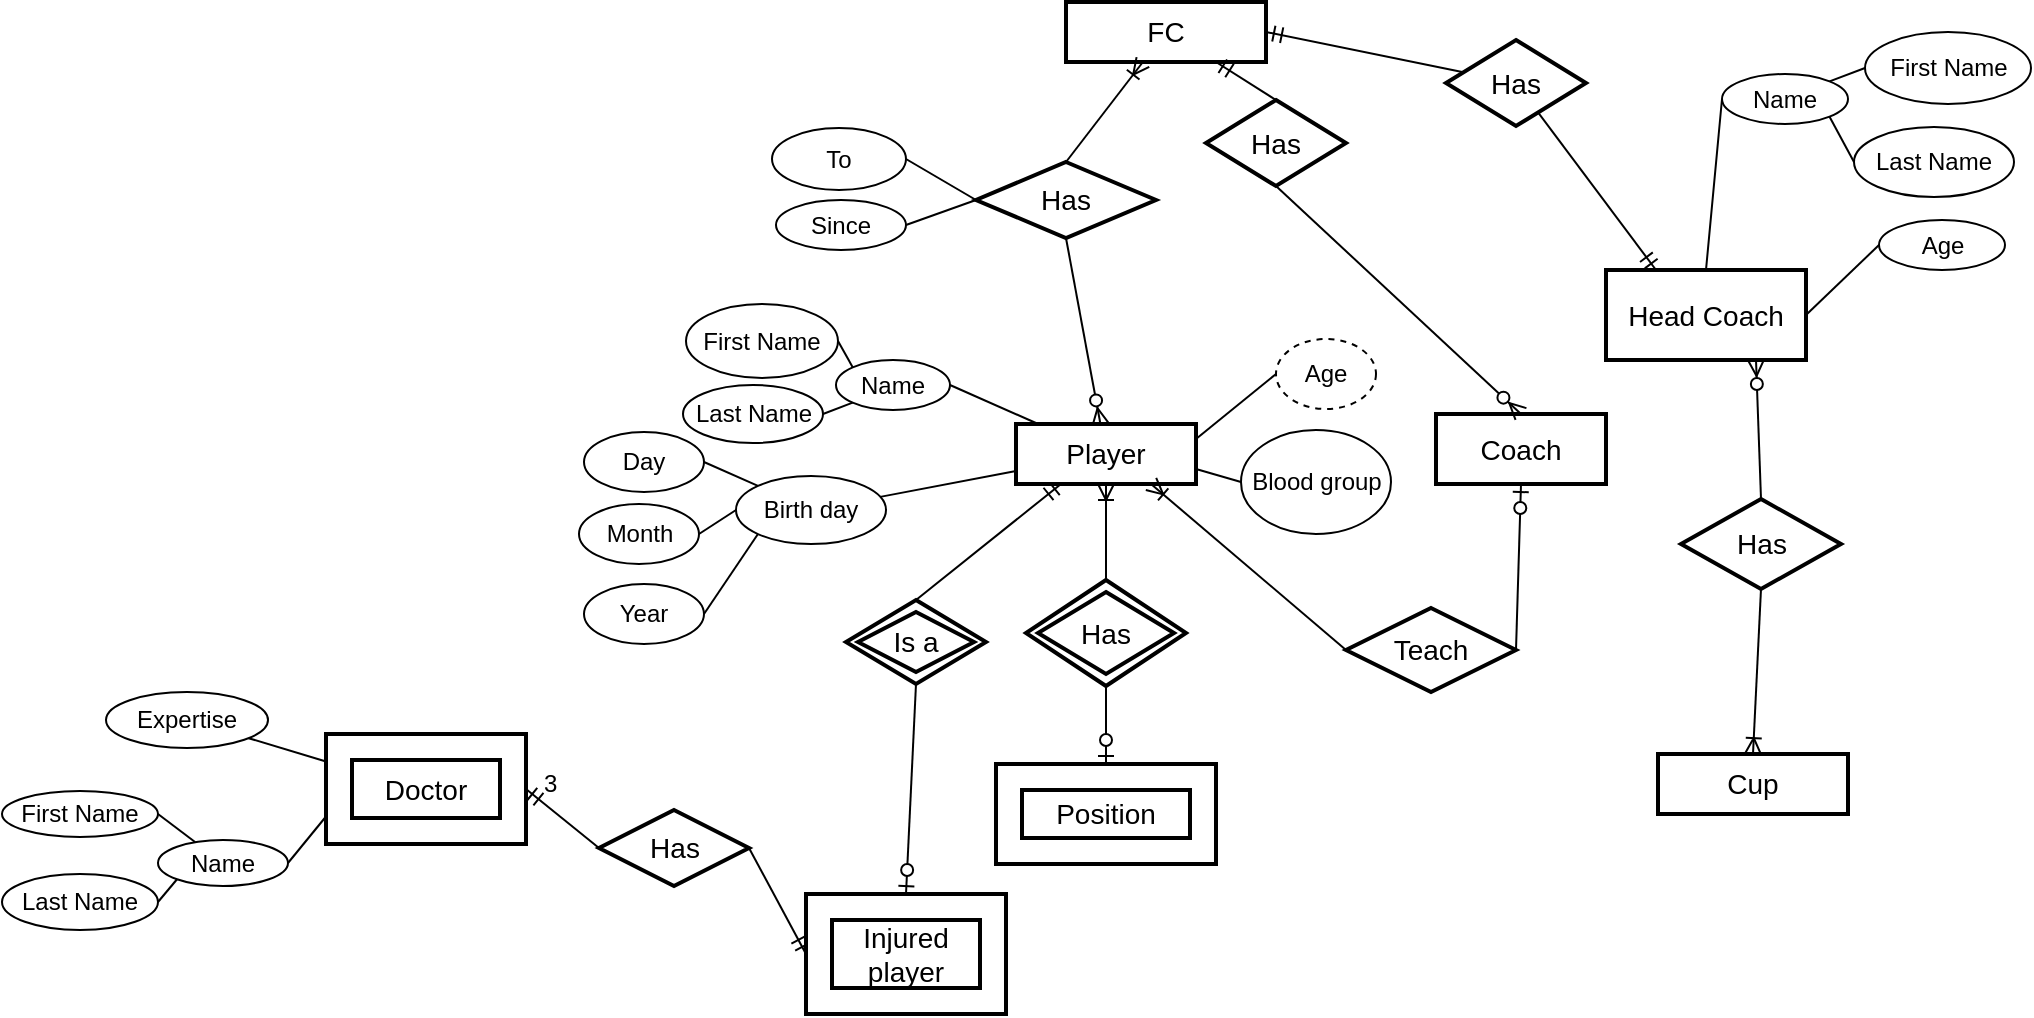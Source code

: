 <mxfile version="10.4.8" type="github"><diagram name="Page-1" id="e56a1550-8fbb-45ad-956c-1786394a9013"><mxGraphModel dx="2110" dy="533" grid="1" gridSize="10" guides="1" tooltips="1" connect="1" arrows="1" fold="1" page="1" pageScale="1" pageWidth="1100" pageHeight="850" background="#ffffff" math="0" shadow="0"><root><mxCell id="0"/><mxCell id="1" parent="0"/><mxCell id="apq4QGrBXz5iYKbzIYqq-2" value="FC" style="strokeWidth=2;whiteSpace=wrap;html=1;align=center;fontSize=14;" parent="1" vertex="1"><mxGeometry x="460" y="89" width="100" height="30" as="geometry"/></mxCell><mxCell id="apq4QGrBXz5iYKbzIYqq-28" style="rounded=0;orthogonalLoop=1;jettySize=auto;html=1;entryX=1;entryY=0.5;entryDx=0;entryDy=0;endArrow=none;endFill=0;" parent="1" source="apq4QGrBXz5iYKbzIYqq-3" target="RYt1uZxcFI_-BedDhEhb-3" edge="1"><mxGeometry relative="1" as="geometry"><mxPoint x="575" y="315" as="targetPoint"/></mxGeometry></mxCell><mxCell id="apq4QGrBXz5iYKbzIYqq-36" style="rounded=0;orthogonalLoop=1;jettySize=auto;html=1;endArrow=none;endFill=0;" parent="1" source="apq4QGrBXz5iYKbzIYqq-3" target="RYt1uZxcFI_-BedDhEhb-1" edge="1"><mxGeometry relative="1" as="geometry"><mxPoint x="330" y="350" as="targetPoint"/></mxGeometry></mxCell><mxCell id="apq4QGrBXz5iYKbzIYqq-57" style="rounded=0;orthogonalLoop=1;jettySize=auto;html=1;exitX=1;exitY=0.75;exitDx=0;exitDy=0;entryX=0;entryY=0.5;entryDx=0;entryDy=0;endArrow=none;endFill=0;" parent="1" source="apq4QGrBXz5iYKbzIYqq-3" target="apq4QGrBXz5iYKbzIYqq-29" edge="1"><mxGeometry relative="1" as="geometry"/></mxCell><mxCell id="apq4QGrBXz5iYKbzIYqq-58" style="rounded=0;orthogonalLoop=1;jettySize=auto;html=1;exitX=1;exitY=0.25;exitDx=0;exitDy=0;entryX=0;entryY=0.5;entryDx=0;entryDy=0;endArrow=none;endFill=0;" parent="1" source="apq4QGrBXz5iYKbzIYqq-3" target="apq4QGrBXz5iYKbzIYqq-32" edge="1"><mxGeometry relative="1" as="geometry"/></mxCell><mxCell id="apq4QGrBXz5iYKbzIYqq-3" value="Player&lt;br&gt;" style="strokeWidth=2;whiteSpace=wrap;html=1;align=center;fontSize=14;" parent="1" vertex="1"><mxGeometry x="435" y="300" width="90" height="30" as="geometry"/></mxCell><mxCell id="apq4QGrBXz5iYKbzIYqq-10" style="rounded=0;orthogonalLoop=1;jettySize=auto;html=1;endArrow=ERzeroToMany;endFill=1;exitX=0.5;exitY=1;exitDx=0;exitDy=0;" parent="1" source="apq4QGrBXz5iYKbzIYqq-6" target="apq4QGrBXz5iYKbzIYqq-3" edge="1"><mxGeometry relative="1" as="geometry"/></mxCell><mxCell id="apq4QGrBXz5iYKbzIYqq-11" style="rounded=0;orthogonalLoop=1;jettySize=auto;html=1;endArrow=ERoneToMany;endFill=0;exitX=0.5;exitY=0;exitDx=0;exitDy=0;" parent="1" source="apq4QGrBXz5iYKbzIYqq-6" target="apq4QGrBXz5iYKbzIYqq-2" edge="1"><mxGeometry relative="1" as="geometry"/></mxCell><mxCell id="BGSauwcj2o7iFnSYqg16-22" style="rounded=0;orthogonalLoop=1;jettySize=auto;html=1;exitX=0;exitY=0.5;exitDx=0;exitDy=0;endArrow=none;endFill=0;entryX=1;entryY=0.5;entryDx=0;entryDy=0;" parent="1" source="apq4QGrBXz5iYKbzIYqq-6" target="BGSauwcj2o7iFnSYqg16-19" edge="1"><mxGeometry relative="1" as="geometry"><mxPoint x="320" y="128" as="targetPoint"/></mxGeometry></mxCell><mxCell id="BGSauwcj2o7iFnSYqg16-23" style="rounded=0;orthogonalLoop=1;jettySize=auto;html=1;exitX=0;exitY=0.5;exitDx=0;exitDy=0;entryX=1;entryY=0.5;entryDx=0;entryDy=0;endArrow=none;endFill=0;" parent="1" source="apq4QGrBXz5iYKbzIYqq-6" target="BGSauwcj2o7iFnSYqg16-18" edge="1"><mxGeometry relative="1" as="geometry"/></mxCell><mxCell id="apq4QGrBXz5iYKbzIYqq-6" value="Has" style="shape=rhombus;strokeWidth=2;fontSize=17;perimeter=rhombusPerimeter;whiteSpace=wrap;html=1;align=center;fontSize=14;" parent="1" vertex="1"><mxGeometry x="415" y="169" width="90" height="38" as="geometry"/></mxCell><mxCell id="apq4QGrBXz5iYKbzIYqq-14" style="edgeStyle=orthogonalEdgeStyle;rounded=0;orthogonalLoop=1;jettySize=auto;html=1;entryX=0.5;entryY=1;entryDx=0;entryDy=0;exitX=0.5;exitY=0;exitDx=0;exitDy=0;endArrow=ERoneToMany;endFill=0;" parent="1" source="BGSauwcj2o7iFnSYqg16-17" target="apq4QGrBXz5iYKbzIYqq-3" edge="1"><mxGeometry relative="1" as="geometry"><mxPoint x="480" y="375" as="sourcePoint"/></mxGeometry></mxCell><mxCell id="apq4QGrBXz5iYKbzIYqq-15" style="rounded=0;orthogonalLoop=1;jettySize=auto;html=1;entryX=0.5;entryY=0;entryDx=0;entryDy=0;exitX=0.5;exitY=1;exitDx=0;exitDy=0;endArrow=ERzeroToOne;endFill=1;" parent="1" source="BGSauwcj2o7iFnSYqg16-17" target="znLBN34gIB1OzBkTnInc-1" edge="1"><mxGeometry relative="1" as="geometry"><mxPoint x="480" y="440" as="sourcePoint"/><mxPoint x="475" y="487" as="targetPoint"/></mxGeometry></mxCell><mxCell id="apq4QGrBXz5iYKbzIYqq-26" style="rounded=0;orthogonalLoop=1;jettySize=auto;html=1;exitX=0;exitY=1;exitDx=0;exitDy=0;entryX=1;entryY=0.5;entryDx=0;entryDy=0;endArrow=none;endFill=0;" parent="1" source="RYt1uZxcFI_-BedDhEhb-3" target="apq4QGrBXz5iYKbzIYqq-20" edge="1"><mxGeometry relative="1" as="geometry"><mxPoint x="462.5" y="335.5" as="sourcePoint"/></mxGeometry></mxCell><mxCell id="apq4QGrBXz5iYKbzIYqq-71" style="rounded=0;orthogonalLoop=1;jettySize=auto;html=1;exitX=0;exitY=0;exitDx=0;exitDy=0;entryX=1;entryY=0.5;entryDx=0;entryDy=0;endArrow=none;endFill=0;" parent="1" source="RYt1uZxcFI_-BedDhEhb-3" target="apq4QGrBXz5iYKbzIYqq-18" edge="1"><mxGeometry relative="1" as="geometry"><mxPoint x="417.5" y="300.5" as="sourcePoint"/></mxGeometry></mxCell><mxCell id="apq4QGrBXz5iYKbzIYqq-18" value="First Name&lt;br&gt;" style="ellipse;whiteSpace=wrap;html=1;" parent="1" vertex="1"><mxGeometry x="270" y="240" width="76" height="37" as="geometry"/></mxCell><mxCell id="apq4QGrBXz5iYKbzIYqq-20" value="Last Name" style="ellipse;whiteSpace=wrap;html=1;" parent="1" vertex="1"><mxGeometry x="268.5" y="280.5" width="70" height="29" as="geometry"/></mxCell><mxCell id="apq4QGrBXz5iYKbzIYqq-29" value="Blood group" style="ellipse;whiteSpace=wrap;html=1;" parent="1" vertex="1"><mxGeometry x="547.5" y="303" width="75" height="52" as="geometry"/></mxCell><mxCell id="apq4QGrBXz5iYKbzIYqq-32" value="Age" style="ellipse;whiteSpace=wrap;html=1;dashed=1;" parent="1" vertex="1"><mxGeometry x="565" y="257.5" width="50" height="35" as="geometry"/></mxCell><mxCell id="apq4QGrBXz5iYKbzIYqq-41" style="rounded=0;orthogonalLoop=1;jettySize=auto;html=1;entryX=1;entryY=0.5;entryDx=0;entryDy=0;exitX=0;exitY=0.5;exitDx=0;exitDy=0;endArrow=none;endFill=0;" parent="1" source="RYt1uZxcFI_-BedDhEhb-1" target="apq4QGrBXz5iYKbzIYqq-38" edge="1"><mxGeometry relative="1" as="geometry"><mxPoint x="275" y="350" as="sourcePoint"/></mxGeometry></mxCell><mxCell id="apq4QGrBXz5iYKbzIYqq-59" style="rounded=0;orthogonalLoop=1;jettySize=auto;html=1;exitX=0;exitY=1;exitDx=0;exitDy=0;entryX=1;entryY=0.5;entryDx=0;entryDy=0;endArrow=none;endFill=0;" parent="1" source="RYt1uZxcFI_-BedDhEhb-1" target="apq4QGrBXz5iYKbzIYqq-39" edge="1"><mxGeometry relative="1" as="geometry"><mxPoint x="291" y="375" as="sourcePoint"/></mxGeometry></mxCell><mxCell id="apq4QGrBXz5iYKbzIYqq-60" style="rounded=0;orthogonalLoop=1;jettySize=auto;html=1;exitX=0;exitY=0;exitDx=0;exitDy=0;entryX=1;entryY=0.5;entryDx=0;entryDy=0;endArrow=none;endFill=0;" parent="1" source="RYt1uZxcFI_-BedDhEhb-1" target="apq4QGrBXz5iYKbzIYqq-37" edge="1"><mxGeometry relative="1" as="geometry"><mxPoint x="291" y="325" as="sourcePoint"/></mxGeometry></mxCell><mxCell id="apq4QGrBXz5iYKbzIYqq-37" value="Day" style="ellipse;whiteSpace=wrap;html=1;" parent="1" vertex="1"><mxGeometry x="219" y="304" width="60" height="30" as="geometry"/></mxCell><mxCell id="apq4QGrBXz5iYKbzIYqq-38" value="Month" style="ellipse;whiteSpace=wrap;html=1;" parent="1" vertex="1"><mxGeometry x="216.5" y="340" width="60" height="30" as="geometry"/></mxCell><mxCell id="apq4QGrBXz5iYKbzIYqq-39" value="Year" style="ellipse;whiteSpace=wrap;html=1;" parent="1" vertex="1"><mxGeometry x="219" y="380" width="60" height="30" as="geometry"/></mxCell><mxCell id="apq4QGrBXz5iYKbzIYqq-52" style="rounded=0;orthogonalLoop=1;jettySize=auto;html=1;entryX=0;entryY=0.5;entryDx=0;entryDy=0;endArrow=none;endFill=0;exitX=0.5;exitY=0;exitDx=0;exitDy=0;" parent="1" source="apq4QGrBXz5iYKbzIYqq-43" target="RYt1uZxcFI_-BedDhEhb-12" edge="1"><mxGeometry relative="1" as="geometry"><mxPoint x="998" y="210" as="targetPoint"/></mxGeometry></mxCell><mxCell id="apq4QGrBXz5iYKbzIYqq-43" value="Head Coach" style="strokeWidth=2;whiteSpace=wrap;html=1;align=center;fontSize=14;" parent="1" vertex="1"><mxGeometry x="730" y="223" width="100" height="45" as="geometry"/></mxCell><mxCell id="apq4QGrBXz5iYKbzIYqq-45" style="rounded=0;orthogonalLoop=1;jettySize=auto;html=1;entryX=0.25;entryY=0;entryDx=0;entryDy=0;endArrow=ERmandOne;endFill=0;" parent="1" source="apq4QGrBXz5iYKbzIYqq-44" target="apq4QGrBXz5iYKbzIYqq-43" edge="1"><mxGeometry relative="1" as="geometry"/></mxCell><mxCell id="apq4QGrBXz5iYKbzIYqq-46" style="rounded=0;orthogonalLoop=1;jettySize=auto;html=1;entryX=1;entryY=0.5;entryDx=0;entryDy=0;endArrow=ERmandOne;endFill=0;" parent="1" source="apq4QGrBXz5iYKbzIYqq-44" target="apq4QGrBXz5iYKbzIYqq-2" edge="1"><mxGeometry relative="1" as="geometry"/></mxCell><mxCell id="apq4QGrBXz5iYKbzIYqq-44" value="Has" style="shape=rhombus;strokeWidth=2;fontSize=17;perimeter=rhombusPerimeter;whiteSpace=wrap;html=1;align=center;fontSize=14;" parent="1" vertex="1"><mxGeometry x="650" y="108" width="70" height="43" as="geometry"/></mxCell><mxCell id="apq4QGrBXz5iYKbzIYqq-56" style="rounded=0;orthogonalLoop=1;jettySize=auto;html=1;entryX=0.75;entryY=1;entryDx=0;entryDy=0;strokeColor=#000000;endArrow=ERoneToMany;endFill=0;exitX=0;exitY=0.5;exitDx=0;exitDy=0;" parent="1" source="apq4QGrBXz5iYKbzIYqq-53" target="apq4QGrBXz5iYKbzIYqq-3" edge="1"><mxGeometry relative="1" as="geometry"/></mxCell><mxCell id="apq4QGrBXz5iYKbzIYqq-61" style="rounded=0;orthogonalLoop=1;jettySize=auto;html=1;exitX=1;exitY=0.5;exitDx=0;exitDy=0;entryX=0.5;entryY=1;entryDx=0;entryDy=0;endArrow=ERzeroToOne;endFill=1;" parent="1" source="apq4QGrBXz5iYKbzIYqq-53" target="RYt1uZxcFI_-BedDhEhb-16" edge="1"><mxGeometry relative="1" as="geometry"/></mxCell><mxCell id="apq4QGrBXz5iYKbzIYqq-53" value="Teach" style="shape=rhombus;strokeWidth=2;fontSize=17;perimeter=rhombusPerimeter;whiteSpace=wrap;html=1;align=center;fontSize=14;" parent="1" vertex="1"><mxGeometry x="600" y="392" width="85" height="42" as="geometry"/></mxCell><mxCell id="apq4QGrBXz5iYKbzIYqq-62" style="rounded=0;orthogonalLoop=1;jettySize=auto;html=1;exitX=0.5;exitY=0;exitDx=0;exitDy=0;entryX=0.75;entryY=1;entryDx=0;entryDy=0;endArrow=ERzeroToMany;endFill=1;" parent="1" source="apq4QGrBXz5iYKbzIYqq-54" target="apq4QGrBXz5iYKbzIYqq-43" edge="1"><mxGeometry relative="1" as="geometry"/></mxCell><mxCell id="apq4QGrBXz5iYKbzIYqq-64" style="rounded=0;orthogonalLoop=1;jettySize=auto;html=1;exitX=0.5;exitY=1;exitDx=0;exitDy=0;entryX=0.5;entryY=0;entryDx=0;entryDy=0;endArrow=ERoneToMany;endFill=0;" parent="1" source="apq4QGrBXz5iYKbzIYqq-54" target="apq4QGrBXz5iYKbzIYqq-63" edge="1"><mxGeometry relative="1" as="geometry"/></mxCell><mxCell id="apq4QGrBXz5iYKbzIYqq-54" value="Has" style="shape=rhombus;strokeWidth=2;fontSize=17;perimeter=rhombusPerimeter;whiteSpace=wrap;html=1;align=center;fontSize=14;" parent="1" vertex="1"><mxGeometry x="767.5" y="337.5" width="80" height="45" as="geometry"/></mxCell><mxCell id="apq4QGrBXz5iYKbzIYqq-63" value="Cup" style="strokeWidth=2;whiteSpace=wrap;html=1;align=center;fontSize=14;" parent="1" vertex="1"><mxGeometry x="756" y="465" width="95" height="30" as="geometry"/></mxCell><mxCell id="BGSauwcj2o7iFnSYqg16-9" style="rounded=0;orthogonalLoop=1;jettySize=auto;html=1;exitX=1;exitY=0.5;exitDx=0;exitDy=0;entryX=0;entryY=0.75;entryDx=0;entryDy=0;endArrow=none;endFill=0;" parent="1" source="RYt1uZxcFI_-BedDhEhb-2" target="RYt1uZxcFI_-BedDhEhb-38" edge="1"><mxGeometry relative="1" as="geometry"><mxPoint x="-20" y="532" as="sourcePoint"/><mxPoint x="150" y="557" as="targetPoint"/></mxGeometry></mxCell><mxCell id="BGSauwcj2o7iFnSYqg16-16" style="rounded=0;orthogonalLoop=1;jettySize=auto;html=1;endArrow=none;endFill=0;exitX=0;exitY=0.25;exitDx=0;exitDy=0;" parent="1" source="RYt1uZxcFI_-BedDhEhb-38" target="BGSauwcj2o7iFnSYqg16-15" edge="1"><mxGeometry relative="1" as="geometry"><mxPoint x="105" y="528.224" as="sourcePoint"/></mxGeometry></mxCell><mxCell id="BGSauwcj2o7iFnSYqg16-7" style="rounded=0;orthogonalLoop=1;jettySize=auto;html=1;entryX=1;entryY=0.5;entryDx=0;entryDy=0;endArrow=none;endFill=0;" parent="1" source="RYt1uZxcFI_-BedDhEhb-2" target="BGSauwcj2o7iFnSYqg16-5" edge="1"><mxGeometry relative="1" as="geometry"><mxPoint x="24" y="407.5" as="sourcePoint"/></mxGeometry></mxCell><mxCell id="BGSauwcj2o7iFnSYqg16-8" style="rounded=0;orthogonalLoop=1;jettySize=auto;html=1;exitX=0;exitY=1;exitDx=0;exitDy=0;entryX=1;entryY=0.5;entryDx=0;entryDy=0;endArrow=none;endFill=0;" parent="1" source="RYt1uZxcFI_-BedDhEhb-2" target="BGSauwcj2o7iFnSYqg16-6" edge="1"><mxGeometry relative="1" as="geometry"><mxPoint x="24" y="457.5" as="sourcePoint"/></mxGeometry></mxCell><mxCell id="BGSauwcj2o7iFnSYqg16-5" value="First Name&lt;br&gt;" style="ellipse;whiteSpace=wrap;html=1;" parent="1" vertex="1"><mxGeometry x="-72" y="483.5" width="78" height="23" as="geometry"/></mxCell><mxCell id="BGSauwcj2o7iFnSYqg16-6" value="Last Name" style="ellipse;whiteSpace=wrap;html=1;" parent="1" vertex="1"><mxGeometry x="-72" y="525" width="78" height="28" as="geometry"/></mxCell><mxCell id="BGSauwcj2o7iFnSYqg16-12" style="rounded=0;orthogonalLoop=1;jettySize=auto;html=1;entryX=1;entryY=0.5;entryDx=0;entryDy=0;endArrow=ERmandOne;endFill=0;exitX=0;exitY=0.5;exitDx=0;exitDy=0;" parent="1" source="BGSauwcj2o7iFnSYqg16-11" target="RYt1uZxcFI_-BedDhEhb-38" edge="1"><mxGeometry relative="1" as="geometry"><mxPoint x="245" y="582" as="targetPoint"/></mxGeometry></mxCell><mxCell id="BGSauwcj2o7iFnSYqg16-13" style="rounded=0;orthogonalLoop=1;jettySize=auto;html=1;exitX=1;exitY=0.5;exitDx=0;exitDy=0;entryX=0;entryY=0.5;entryDx=0;entryDy=0;endArrow=ERmandOne;endFill=0;" parent="1" source="BGSauwcj2o7iFnSYqg16-11" target="RYt1uZxcFI_-BedDhEhb-28" edge="1"><mxGeometry relative="1" as="geometry"/></mxCell><mxCell id="BGSauwcj2o7iFnSYqg16-11" value="Has" style="shape=rhombus;strokeWidth=2;fontSize=17;perimeter=rhombusPerimeter;whiteSpace=wrap;html=1;align=center;fontSize=14;" parent="1" vertex="1"><mxGeometry x="226.5" y="493" width="75" height="38" as="geometry"/></mxCell><mxCell id="BGSauwcj2o7iFnSYqg16-15" value="Expertise" style="ellipse;whiteSpace=wrap;html=1;" parent="1" vertex="1"><mxGeometry x="-20" y="434" width="81" height="28" as="geometry"/></mxCell><mxCell id="BGSauwcj2o7iFnSYqg16-17" value="Has" style="shape=rhombus;double=1;strokeWidth=2;fontSize=17;perimeter=rhombusPerimeter;whiteSpace=wrap;html=1;align=center;fontSize=14;" parent="1" vertex="1"><mxGeometry x="440" y="378" width="80" height="53" as="geometry"/></mxCell><mxCell id="BGSauwcj2o7iFnSYqg16-18" value="To" style="ellipse;whiteSpace=wrap;html=1;" parent="1" vertex="1"><mxGeometry x="313" y="152" width="67" height="31" as="geometry"/></mxCell><mxCell id="BGSauwcj2o7iFnSYqg16-19" value="Since" style="ellipse;whiteSpace=wrap;html=1;" parent="1" vertex="1"><mxGeometry x="315" y="188" width="65" height="25" as="geometry"/></mxCell><mxCell id="RYt1uZxcFI_-BedDhEhb-1" value="Birth day" style="ellipse;whiteSpace=wrap;html=1;" parent="1" vertex="1"><mxGeometry x="295" y="326" width="75" height="34" as="geometry"/></mxCell><mxCell id="RYt1uZxcFI_-BedDhEhb-2" value="Name" style="ellipse;whiteSpace=wrap;html=1;" parent="1" vertex="1"><mxGeometry x="6" y="508" width="65" height="23" as="geometry"/></mxCell><mxCell id="RYt1uZxcFI_-BedDhEhb-3" value="Name" style="ellipse;whiteSpace=wrap;html=1;" parent="1" vertex="1"><mxGeometry x="345" y="268" width="57" height="25" as="geometry"/></mxCell><mxCell id="RYt1uZxcFI_-BedDhEhb-8" style="rounded=0;orthogonalLoop=1;jettySize=auto;html=1;exitX=1;exitY=1;exitDx=0;exitDy=0;entryX=0;entryY=0.5;entryDx=0;entryDy=0;endArrow=none;endFill=0;" parent="1" source="RYt1uZxcFI_-BedDhEhb-12" target="RYt1uZxcFI_-BedDhEhb-11" edge="1"><mxGeometry relative="1" as="geometry"><mxPoint x="935" y="162.5" as="sourcePoint"/></mxGeometry></mxCell><mxCell id="RYt1uZxcFI_-BedDhEhb-9" style="rounded=0;orthogonalLoop=1;jettySize=auto;html=1;exitX=1;exitY=0;exitDx=0;exitDy=0;entryX=0;entryY=0.5;entryDx=0;entryDy=0;endArrow=none;endFill=0;" parent="1" source="RYt1uZxcFI_-BedDhEhb-12" target="RYt1uZxcFI_-BedDhEhb-10" edge="1"><mxGeometry relative="1" as="geometry"><mxPoint x="890" y="127.5" as="sourcePoint"/></mxGeometry></mxCell><mxCell id="RYt1uZxcFI_-BedDhEhb-10" value="First Name&lt;br&gt;" style="ellipse;whiteSpace=wrap;html=1;" parent="1" vertex="1"><mxGeometry x="859.5" y="104" width="83" height="36" as="geometry"/></mxCell><mxCell id="RYt1uZxcFI_-BedDhEhb-11" value="Last Name" style="ellipse;whiteSpace=wrap;html=1;" parent="1" vertex="1"><mxGeometry x="854" y="151.5" width="80" height="35" as="geometry"/></mxCell><mxCell id="RYt1uZxcFI_-BedDhEhb-12" value="Name" style="ellipse;whiteSpace=wrap;html=1;" parent="1" vertex="1"><mxGeometry x="788" y="125" width="63" height="25" as="geometry"/></mxCell><mxCell id="RYt1uZxcFI_-BedDhEhb-16" value="Coach" style="strokeWidth=2;whiteSpace=wrap;html=1;align=center;fontSize=14;" parent="1" vertex="1"><mxGeometry x="645" y="295" width="85" height="35" as="geometry"/></mxCell><mxCell id="RYt1uZxcFI_-BedDhEhb-23" style="edgeStyle=none;rounded=0;orthogonalLoop=1;jettySize=auto;html=1;exitX=0.5;exitY=0;exitDx=0;exitDy=0;entryX=0.75;entryY=1;entryDx=0;entryDy=0;endArrow=ERmandOne;endFill=0;strokeColor=#000000;" parent="1" source="RYt1uZxcFI_-BedDhEhb-22" target="apq4QGrBXz5iYKbzIYqq-2" edge="1"><mxGeometry relative="1" as="geometry"/></mxCell><mxCell id="RYt1uZxcFI_-BedDhEhb-24" style="edgeStyle=none;rounded=0;orthogonalLoop=1;jettySize=auto;html=1;exitX=0.5;exitY=1;exitDx=0;exitDy=0;entryX=0.5;entryY=0;entryDx=0;entryDy=0;endArrow=ERzeroToMany;endFill=1;strokeColor=#000000;" parent="1" source="RYt1uZxcFI_-BedDhEhb-22" target="RYt1uZxcFI_-BedDhEhb-16" edge="1"><mxGeometry relative="1" as="geometry"/></mxCell><mxCell id="RYt1uZxcFI_-BedDhEhb-22" value="Has" style="shape=rhombus;strokeWidth=2;fontSize=17;perimeter=rhombusPerimeter;whiteSpace=wrap;html=1;align=center;fontSize=14;" parent="1" vertex="1"><mxGeometry x="530" y="138" width="70" height="43" as="geometry"/></mxCell><mxCell id="RYt1uZxcFI_-BedDhEhb-28" value="Injured player&lt;br&gt;" style="shape=ext;strokeWidth=2;margin=10;double=1;whiteSpace=wrap;html=1;align=center;fontSize=14;" parent="1" vertex="1"><mxGeometry x="330" y="535" width="100" height="60" as="geometry"/></mxCell><mxCell id="RYt1uZxcFI_-BedDhEhb-30" style="edgeStyle=none;rounded=0;orthogonalLoop=1;jettySize=auto;html=1;exitX=0.5;exitY=1;exitDx=0;exitDy=0;entryX=0.5;entryY=0;entryDx=0;entryDy=0;endArrow=ERzeroToOne;endFill=1;strokeColor=#000000;" parent="1" source="RYt1uZxcFI_-BedDhEhb-29" target="RYt1uZxcFI_-BedDhEhb-28" edge="1"><mxGeometry relative="1" as="geometry"/></mxCell><mxCell id="RYt1uZxcFI_-BedDhEhb-31" style="edgeStyle=none;rounded=0;orthogonalLoop=1;jettySize=auto;html=1;exitX=0.5;exitY=0;exitDx=0;exitDy=0;entryX=0.25;entryY=1;entryDx=0;entryDy=0;endArrow=ERmandOne;endFill=0;strokeColor=#000000;" parent="1" source="RYt1uZxcFI_-BedDhEhb-29" target="apq4QGrBXz5iYKbzIYqq-3" edge="1"><mxGeometry relative="1" as="geometry"/></mxCell><mxCell id="RYt1uZxcFI_-BedDhEhb-29" value="Is a" style="shape=rhombus;double=1;strokeWidth=2;fontSize=17;perimeter=rhombusPerimeter;whiteSpace=wrap;html=1;align=center;fontSize=14;" parent="1" vertex="1"><mxGeometry x="350" y="388" width="70" height="42" as="geometry"/></mxCell><mxCell id="RYt1uZxcFI_-BedDhEhb-38" value="Doctor&lt;br&gt;" style="shape=ext;strokeWidth=2;margin=10;double=1;whiteSpace=wrap;html=1;align=center;fontSize=14;" parent="1" vertex="1"><mxGeometry x="90" y="455" width="100" height="55" as="geometry"/></mxCell><mxCell id="znLBN34gIB1OzBkTnInc-1" value="Position" style="shape=ext;strokeWidth=2;margin=10;double=1;whiteSpace=wrap;html=1;align=center;fontSize=14;" parent="1" vertex="1"><mxGeometry x="425" y="470" width="110" height="50" as="geometry"/></mxCell><mxCell id="znLBN34gIB1OzBkTnInc-2" value="3" style="text;html=1;resizable=0;points=[];autosize=1;align=left;verticalAlign=top;spacingTop=-4;" parent="1" vertex="1"><mxGeometry x="196.5" y="470" width="20" height="20" as="geometry"/></mxCell><mxCell id="KDAzrEGdkEA6iVgfoMl2-1" style="rounded=0;orthogonalLoop=1;jettySize=auto;html=1;entryX=0;entryY=0.5;entryDx=0;entryDy=0;endArrow=none;endFill=0;exitX=1;exitY=0.5;exitDx=0;exitDy=0;" edge="1" parent="1" target="KDAzrEGdkEA6iVgfoMl2-2" source="apq4QGrBXz5iYKbzIYqq-43"><mxGeometry relative="1" as="geometry"><mxPoint x="1076.5" y="283" as="targetPoint"/><mxPoint x="858.5" y="296" as="sourcePoint"/></mxGeometry></mxCell><mxCell id="KDAzrEGdkEA6iVgfoMl2-2" value="Age" style="ellipse;whiteSpace=wrap;html=1;" vertex="1" parent="1"><mxGeometry x="866.5" y="198" width="63" height="25" as="geometry"/></mxCell></root></mxGraphModel></diagram></mxfile>